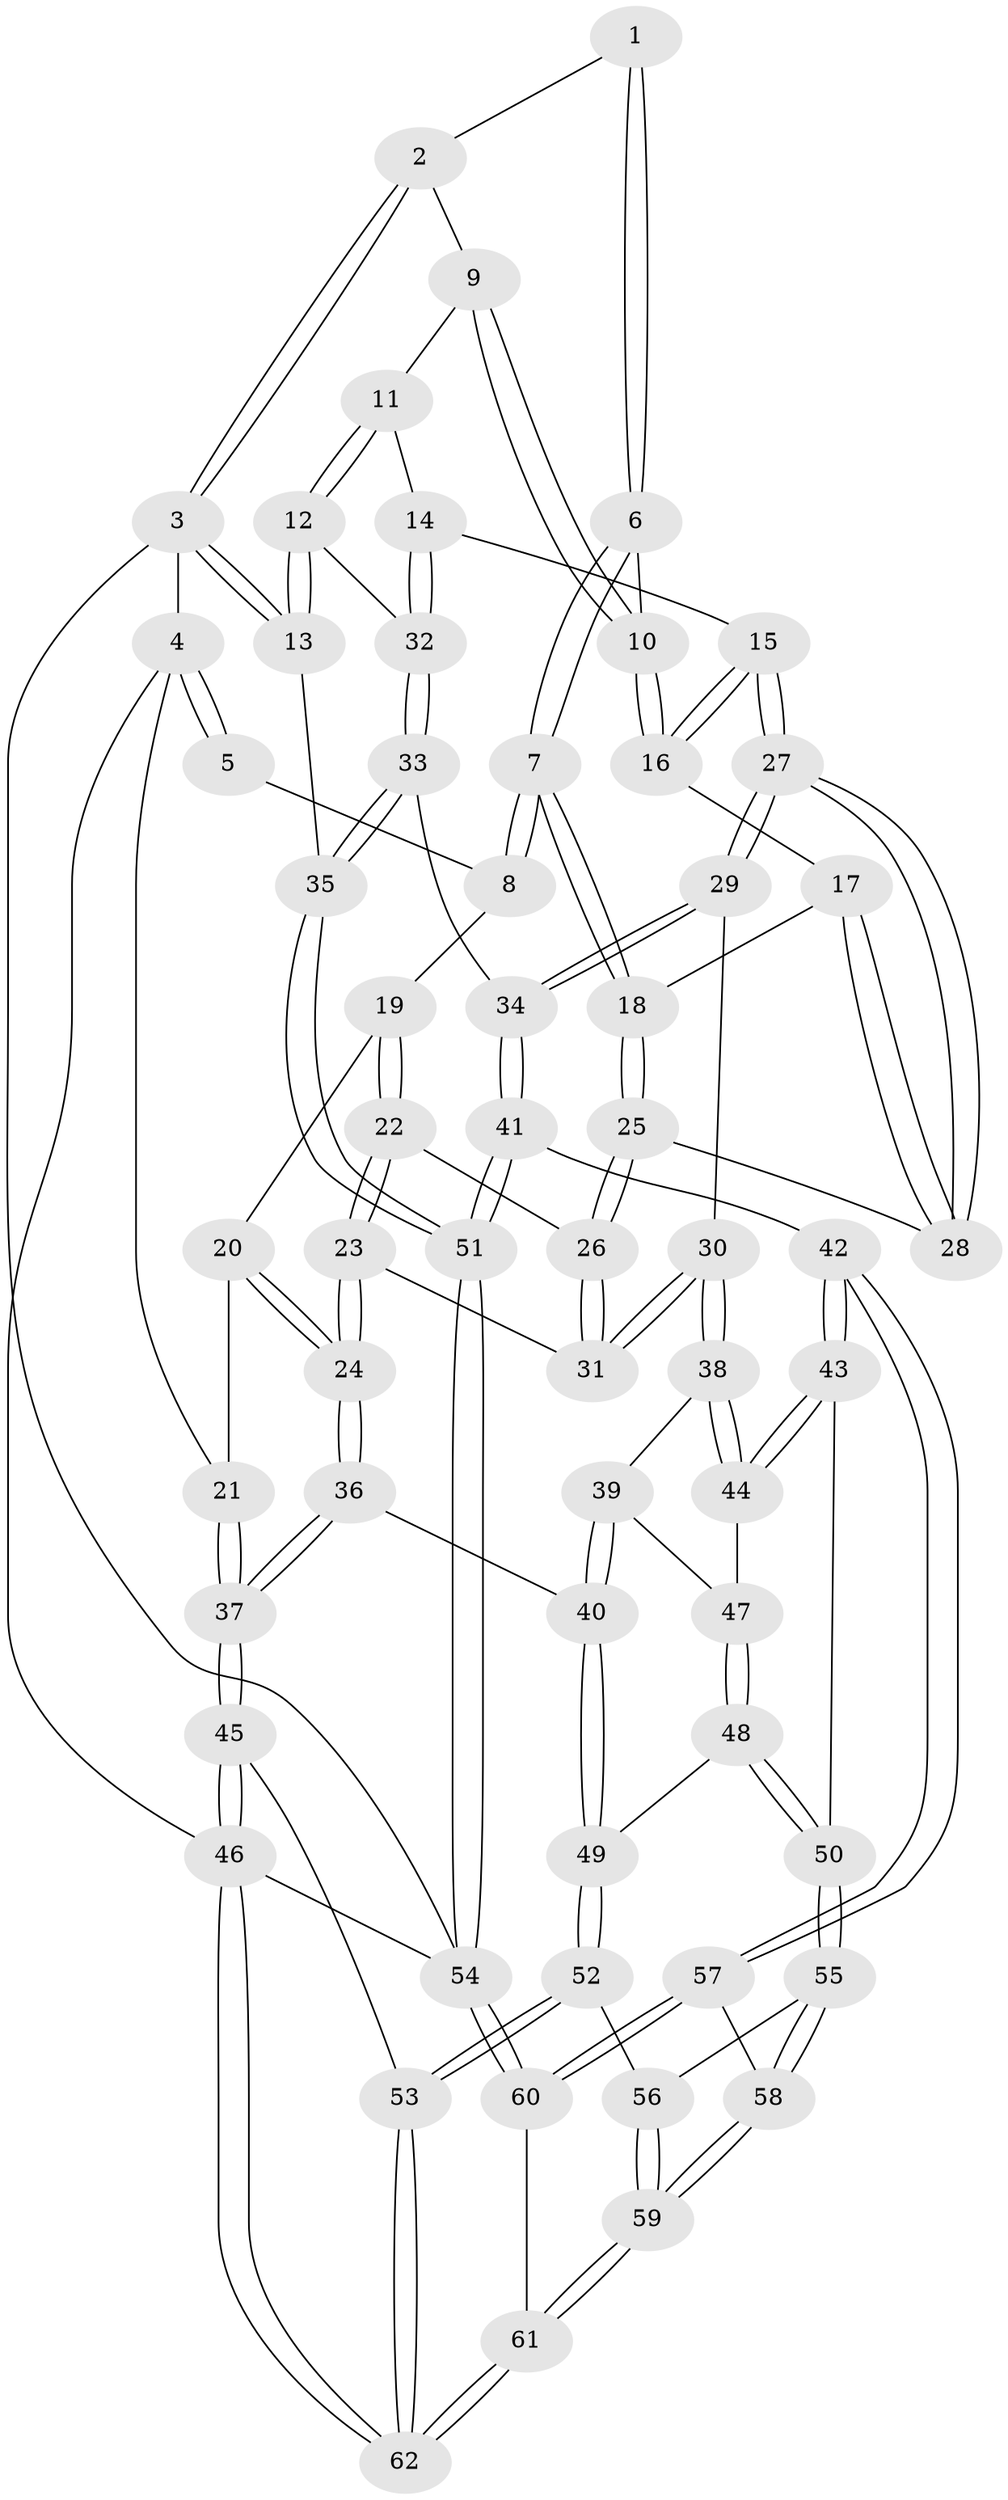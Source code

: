 // coarse degree distribution, {4: 0.5806451612903226, 3: 0.3870967741935484, 6: 0.03225806451612903}
// Generated by graph-tools (version 1.1) at 2025/38/03/04/25 23:38:25]
// undirected, 62 vertices, 152 edges
graph export_dot {
  node [color=gray90,style=filled];
  1 [pos="+0.6092806443833143+0"];
  2 [pos="+0.807610401909852+0"];
  3 [pos="+1+0"];
  4 [pos="+0+0"];
  5 [pos="+0.17689912114637754+0"];
  6 [pos="+0.5676456997449381+0.07222408501020643"];
  7 [pos="+0.43848188430740026+0.20168373819587518"];
  8 [pos="+0.266766186806707+0.13364610536149604"];
  9 [pos="+0.8769646097290044+0.07065094286508973"];
  10 [pos="+0.7216975065060721+0.18158591566516707"];
  11 [pos="+0.9027340719164193+0.09490648623603871"];
  12 [pos="+1+0.22221041427285754"];
  13 [pos="+1+0.2222724275514091"];
  14 [pos="+0.841256210426741+0.3209763194582208"];
  15 [pos="+0.7930250628037718+0.3011807068686751"];
  16 [pos="+0.746850791244823+0.2490489398664571"];
  17 [pos="+0.6326330668951259+0.3027651141673549"];
  18 [pos="+0.44205498046009334+0.23050217717511104"];
  19 [pos="+0.17994721569684227+0.191184989289292"];
  20 [pos="+0.17069166235692756+0.1924421712436015"];
  21 [pos="+0+0.17165797480944686"];
  22 [pos="+0.2102265619368323+0.3323529616957406"];
  23 [pos="+0.18406860345545034+0.4653888307381115"];
  24 [pos="+0.04331691062042029+0.5327254310434748"];
  25 [pos="+0.43818096352782326+0.270521235408472"];
  26 [pos="+0.427635652081183+0.3145072243549148"];
  27 [pos="+0.6528647307860775+0.42111548038371455"];
  28 [pos="+0.6337472849334809+0.3814417385684758"];
  29 [pos="+0.6279443980410597+0.5119581133835113"];
  30 [pos="+0.4294437084322441+0.4900657819405275"];
  31 [pos="+0.41544547916806696+0.4688285738035017"];
  32 [pos="+0.859467624782457+0.33504779870761886"];
  33 [pos="+0.8635747764515803+0.49563417805347654"];
  34 [pos="+0.7369062420490372+0.6115498024557808"];
  35 [pos="+1+0.585421253661884"];
  36 [pos="+0.0036777627154844046+0.5573330116405809"];
  37 [pos="+0+0.5422376783407159"];
  38 [pos="+0.42320518726724676+0.5237763144578859"];
  39 [pos="+0.3409308444020289+0.6356405723318388"];
  40 [pos="+0.13723694674488598+0.6803686819916398"];
  41 [pos="+0.7393380530208209+0.7198984652469536"];
  42 [pos="+0.6702704472842673+0.8016931316782205"];
  43 [pos="+0.5404821609312067+0.7678590451885109"];
  44 [pos="+0.4906469265082985+0.6816547898201838"];
  45 [pos="+0+0.8313441404019123"];
  46 [pos="+0+1"];
  47 [pos="+0.35826475652308015+0.7118924733955995"];
  48 [pos="+0.36218472144482566+0.7643849331267479"];
  49 [pos="+0.16426424607578194+0.7463773578688622"];
  50 [pos="+0.3989606842056288+0.8159636353367269"];
  51 [pos="+1+0.8526276746481454"];
  52 [pos="+0.17418911601827058+0.8768055395232665"];
  53 [pos="+0.15520860821621704+0.9306674555916943"];
  54 [pos="+1+1"];
  55 [pos="+0.38973060526518283+0.8356728535133207"];
  56 [pos="+0.2621839775416966+0.8613744480423963"];
  57 [pos="+0.6702677051897944+0.8019623331552226"];
  58 [pos="+0.40509900551345235+0.9825303195394066"];
  59 [pos="+0.40196933992332684+0.9996572293725171"];
  60 [pos="+0.7357842484482601+1"];
  61 [pos="+0.3669369488588119+1"];
  62 [pos="+0.2412188345134694+1"];
  1 -- 2;
  1 -- 6;
  1 -- 6;
  2 -- 3;
  2 -- 3;
  2 -- 9;
  3 -- 4;
  3 -- 13;
  3 -- 13;
  3 -- 54;
  4 -- 5;
  4 -- 5;
  4 -- 21;
  4 -- 46;
  5 -- 8;
  6 -- 7;
  6 -- 7;
  6 -- 10;
  7 -- 8;
  7 -- 8;
  7 -- 18;
  7 -- 18;
  8 -- 19;
  9 -- 10;
  9 -- 10;
  9 -- 11;
  10 -- 16;
  10 -- 16;
  11 -- 12;
  11 -- 12;
  11 -- 14;
  12 -- 13;
  12 -- 13;
  12 -- 32;
  13 -- 35;
  14 -- 15;
  14 -- 32;
  14 -- 32;
  15 -- 16;
  15 -- 16;
  15 -- 27;
  15 -- 27;
  16 -- 17;
  17 -- 18;
  17 -- 28;
  17 -- 28;
  18 -- 25;
  18 -- 25;
  19 -- 20;
  19 -- 22;
  19 -- 22;
  20 -- 21;
  20 -- 24;
  20 -- 24;
  21 -- 37;
  21 -- 37;
  22 -- 23;
  22 -- 23;
  22 -- 26;
  23 -- 24;
  23 -- 24;
  23 -- 31;
  24 -- 36;
  24 -- 36;
  25 -- 26;
  25 -- 26;
  25 -- 28;
  26 -- 31;
  26 -- 31;
  27 -- 28;
  27 -- 28;
  27 -- 29;
  27 -- 29;
  29 -- 30;
  29 -- 34;
  29 -- 34;
  30 -- 31;
  30 -- 31;
  30 -- 38;
  30 -- 38;
  32 -- 33;
  32 -- 33;
  33 -- 34;
  33 -- 35;
  33 -- 35;
  34 -- 41;
  34 -- 41;
  35 -- 51;
  35 -- 51;
  36 -- 37;
  36 -- 37;
  36 -- 40;
  37 -- 45;
  37 -- 45;
  38 -- 39;
  38 -- 44;
  38 -- 44;
  39 -- 40;
  39 -- 40;
  39 -- 47;
  40 -- 49;
  40 -- 49;
  41 -- 42;
  41 -- 51;
  41 -- 51;
  42 -- 43;
  42 -- 43;
  42 -- 57;
  42 -- 57;
  43 -- 44;
  43 -- 44;
  43 -- 50;
  44 -- 47;
  45 -- 46;
  45 -- 46;
  45 -- 53;
  46 -- 62;
  46 -- 62;
  46 -- 54;
  47 -- 48;
  47 -- 48;
  48 -- 49;
  48 -- 50;
  48 -- 50;
  49 -- 52;
  49 -- 52;
  50 -- 55;
  50 -- 55;
  51 -- 54;
  51 -- 54;
  52 -- 53;
  52 -- 53;
  52 -- 56;
  53 -- 62;
  53 -- 62;
  54 -- 60;
  54 -- 60;
  55 -- 56;
  55 -- 58;
  55 -- 58;
  56 -- 59;
  56 -- 59;
  57 -- 58;
  57 -- 60;
  57 -- 60;
  58 -- 59;
  58 -- 59;
  59 -- 61;
  59 -- 61;
  60 -- 61;
  61 -- 62;
  61 -- 62;
}
